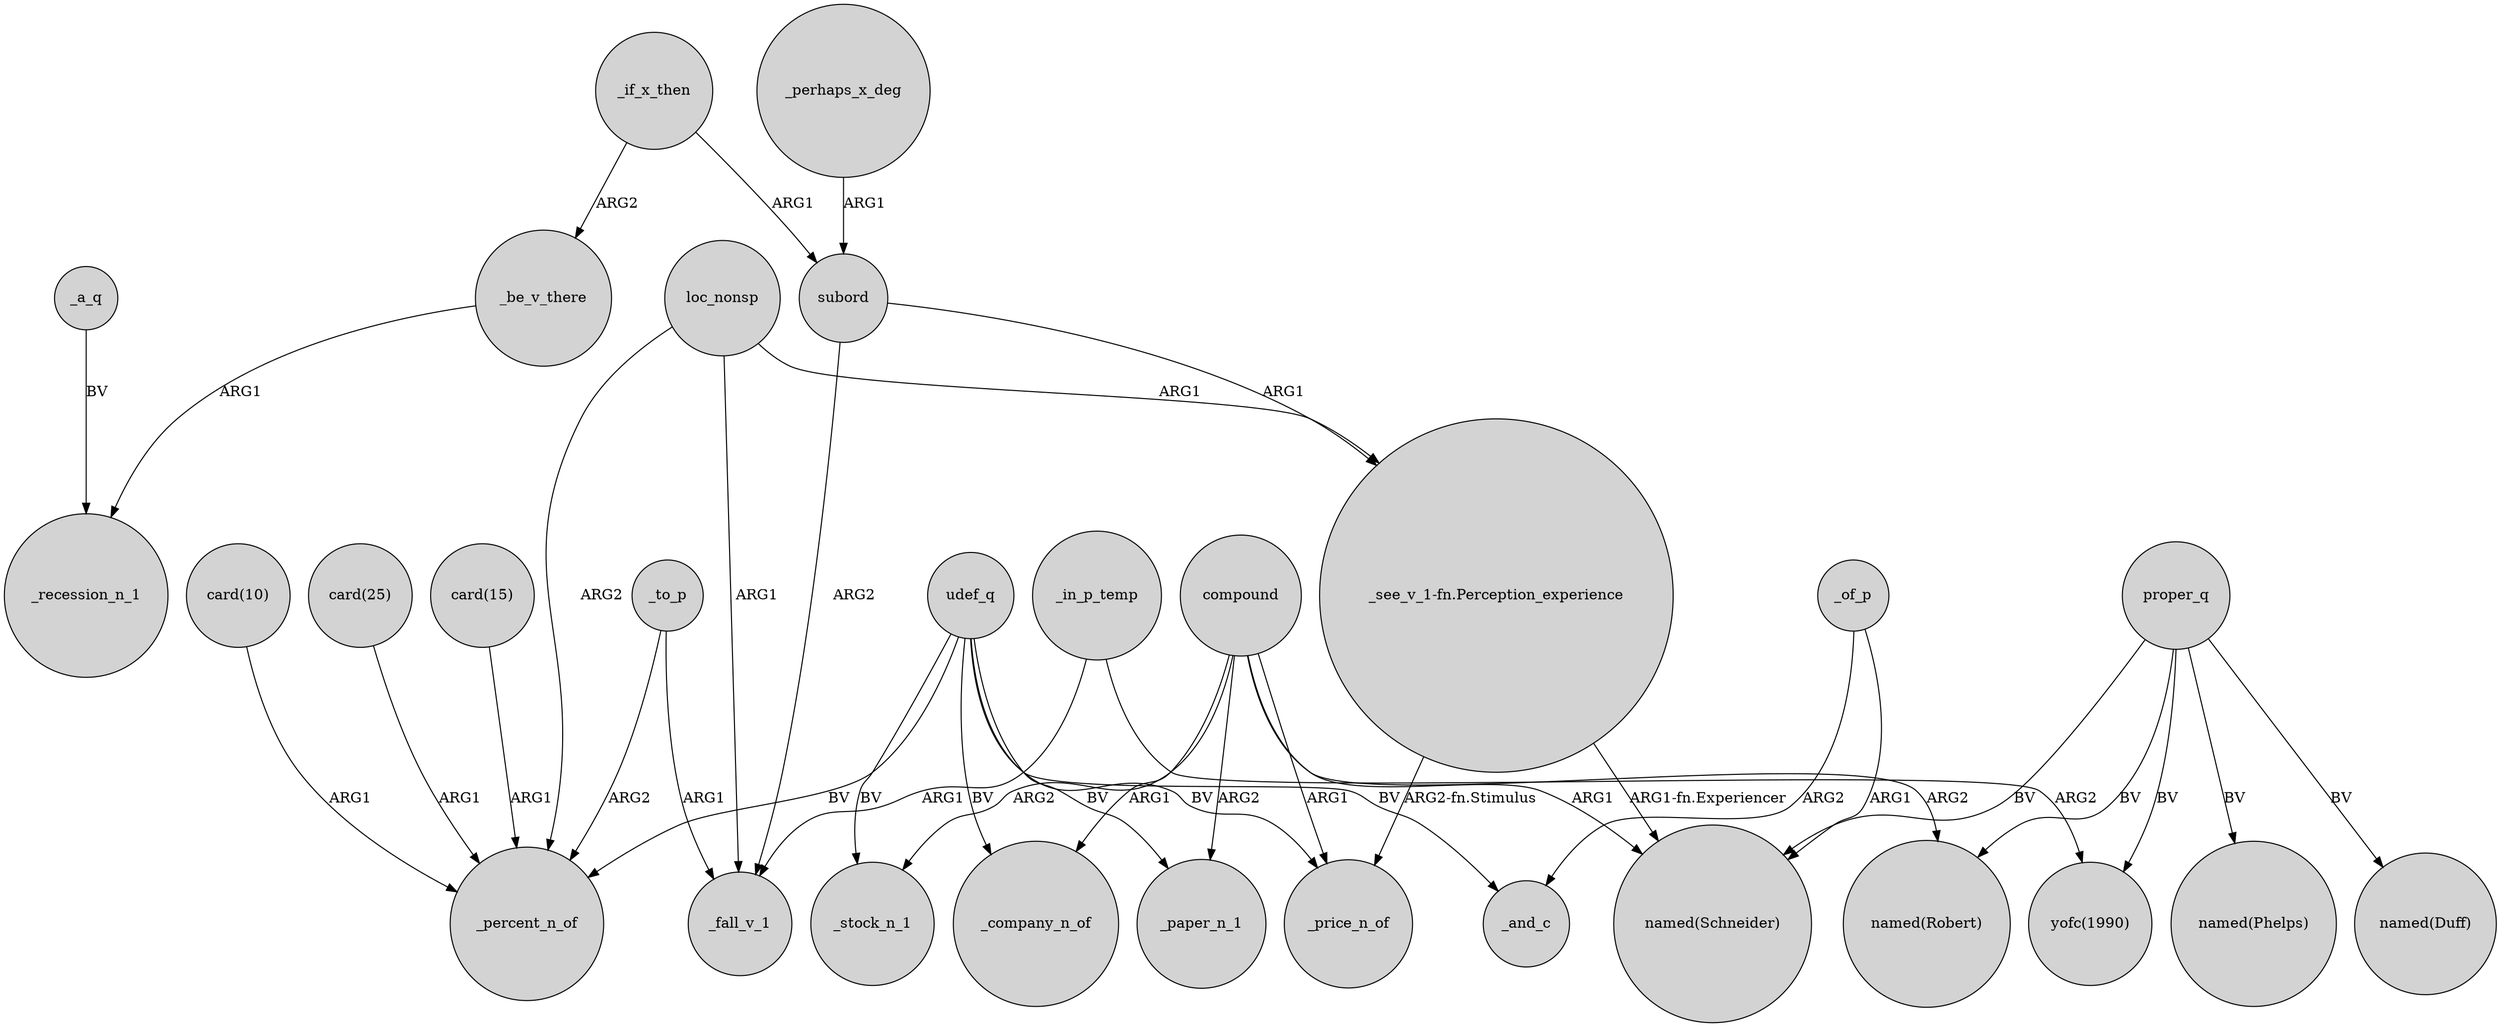 digraph {
	node [shape=circle style=filled]
	_be_v_there -> _recession_n_1 [label=ARG1]
	udef_q -> _price_n_of [label=BV]
	"_see_v_1-fn.Perception_experience" -> "named(Schneider)" [label="ARG1-fn.Experiencer"]
	_to_p -> _fall_v_1 [label=ARG1]
	"card(15)" -> _percent_n_of [label=ARG1]
	loc_nonsp -> "_see_v_1-fn.Perception_experience" [label=ARG1]
	proper_q -> "named(Duff)" [label=BV]
	"card(25)" -> _percent_n_of [label=ARG1]
	loc_nonsp -> _fall_v_1 [label=ARG1]
	_if_x_then -> subord [label=ARG1]
	proper_q -> "named(Phelps)" [label=BV]
	compound -> "named(Robert)" [label=ARG2]
	_of_p -> _and_c [label=ARG2]
	subord -> _fall_v_1 [label=ARG2]
	_in_p_temp -> "yofc(1990)" [label=ARG2]
	proper_q -> "yofc(1990)" [label=BV]
	subord -> "_see_v_1-fn.Perception_experience" [label=ARG1]
	_of_p -> "named(Schneider)" [label=ARG1]
	compound -> _stock_n_1 [label=ARG2]
	compound -> "named(Schneider)" [label=ARG1]
	compound -> _company_n_of [label=ARG1]
	"card(10)" -> _percent_n_of [label=ARG1]
	udef_q -> _stock_n_1 [label=BV]
	_perhaps_x_deg -> subord [label=ARG1]
	proper_q -> "named(Robert)" [label=BV]
	loc_nonsp -> _percent_n_of [label=ARG2]
	compound -> _paper_n_1 [label=ARG2]
	_to_p -> _percent_n_of [label=ARG2]
	_a_q -> _recession_n_1 [label=BV]
	udef_q -> _paper_n_1 [label=BV]
	"_see_v_1-fn.Perception_experience" -> _price_n_of [label="ARG2-fn.Stimulus"]
	_in_p_temp -> _fall_v_1 [label=ARG1]
	_if_x_then -> _be_v_there [label=ARG2]
	udef_q -> _percent_n_of [label=BV]
	compound -> _price_n_of [label=ARG1]
	udef_q -> _company_n_of [label=BV]
	udef_q -> _and_c [label=BV]
	proper_q -> "named(Schneider)" [label=BV]
}
